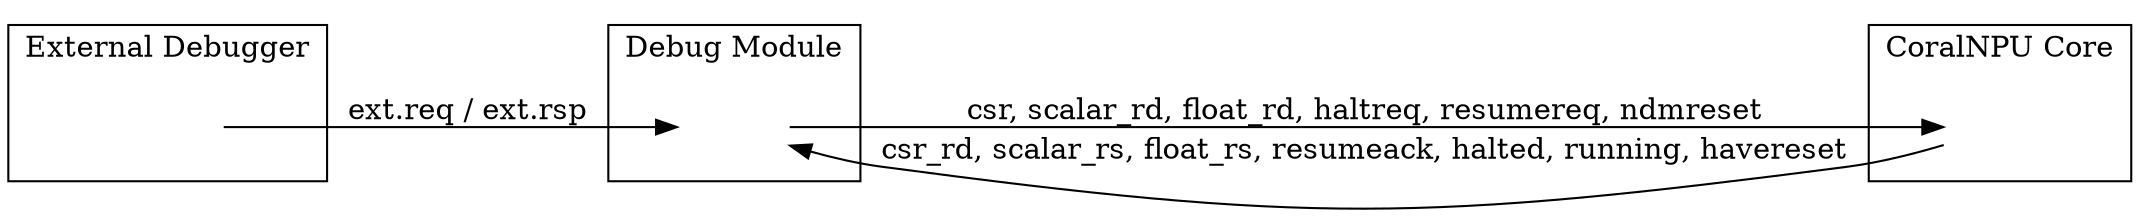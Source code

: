 digraph debug_arch {
  rankdir=LR;
  node [shape=box, style=rounded];

  subgraph cluster_debugger {
    label="External Debugger";
    debugger [shape=none, label=""];
  }

  subgraph cluster_debug_module {
    label="Debug Module";
    debug_module [shape=none, label=""];
  }

  subgraph cluster_core {
    label="CoralNPU Core";
    core [shape=none, label=""];
  }

  debugger -> debug_module [label="ext.req / ext.rsp"];
  debug_module -> core [label="csr, scalar_rd, float_rd, haltreq, resumereq, ndmreset"];
  core -> debug_module [label="csr_rd, scalar_rs, float_rs, resumeack, halted, running, havereset"];
}
